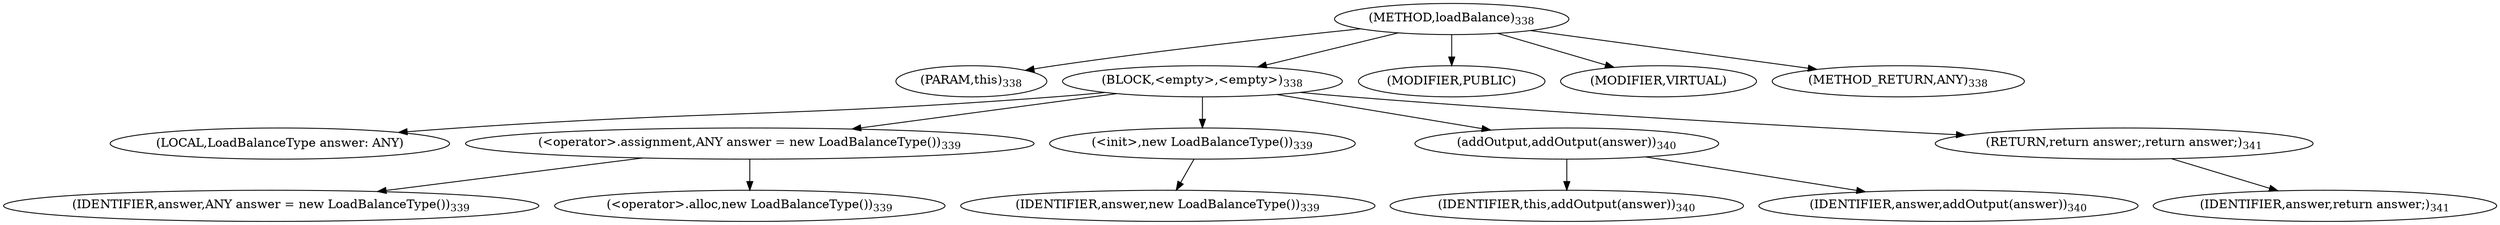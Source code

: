 digraph "loadBalance" {  
"1052" [label = <(METHOD,loadBalance)<SUB>338</SUB>> ]
"82" [label = <(PARAM,this)<SUB>338</SUB>> ]
"1053" [label = <(BLOCK,&lt;empty&gt;,&lt;empty&gt;)<SUB>338</SUB>> ]
"80" [label = <(LOCAL,LoadBalanceType answer: ANY)> ]
"1054" [label = <(&lt;operator&gt;.assignment,ANY answer = new LoadBalanceType())<SUB>339</SUB>> ]
"1055" [label = <(IDENTIFIER,answer,ANY answer = new LoadBalanceType())<SUB>339</SUB>> ]
"1056" [label = <(&lt;operator&gt;.alloc,new LoadBalanceType())<SUB>339</SUB>> ]
"1057" [label = <(&lt;init&gt;,new LoadBalanceType())<SUB>339</SUB>> ]
"79" [label = <(IDENTIFIER,answer,new LoadBalanceType())<SUB>339</SUB>> ]
"1058" [label = <(addOutput,addOutput(answer))<SUB>340</SUB>> ]
"81" [label = <(IDENTIFIER,this,addOutput(answer))<SUB>340</SUB>> ]
"1059" [label = <(IDENTIFIER,answer,addOutput(answer))<SUB>340</SUB>> ]
"1060" [label = <(RETURN,return answer;,return answer;)<SUB>341</SUB>> ]
"1061" [label = <(IDENTIFIER,answer,return answer;)<SUB>341</SUB>> ]
"1062" [label = <(MODIFIER,PUBLIC)> ]
"1063" [label = <(MODIFIER,VIRTUAL)> ]
"1064" [label = <(METHOD_RETURN,ANY)<SUB>338</SUB>> ]
  "1052" -> "82" 
  "1052" -> "1053" 
  "1052" -> "1062" 
  "1052" -> "1063" 
  "1052" -> "1064" 
  "1053" -> "80" 
  "1053" -> "1054" 
  "1053" -> "1057" 
  "1053" -> "1058" 
  "1053" -> "1060" 
  "1054" -> "1055" 
  "1054" -> "1056" 
  "1057" -> "79" 
  "1058" -> "81" 
  "1058" -> "1059" 
  "1060" -> "1061" 
}
